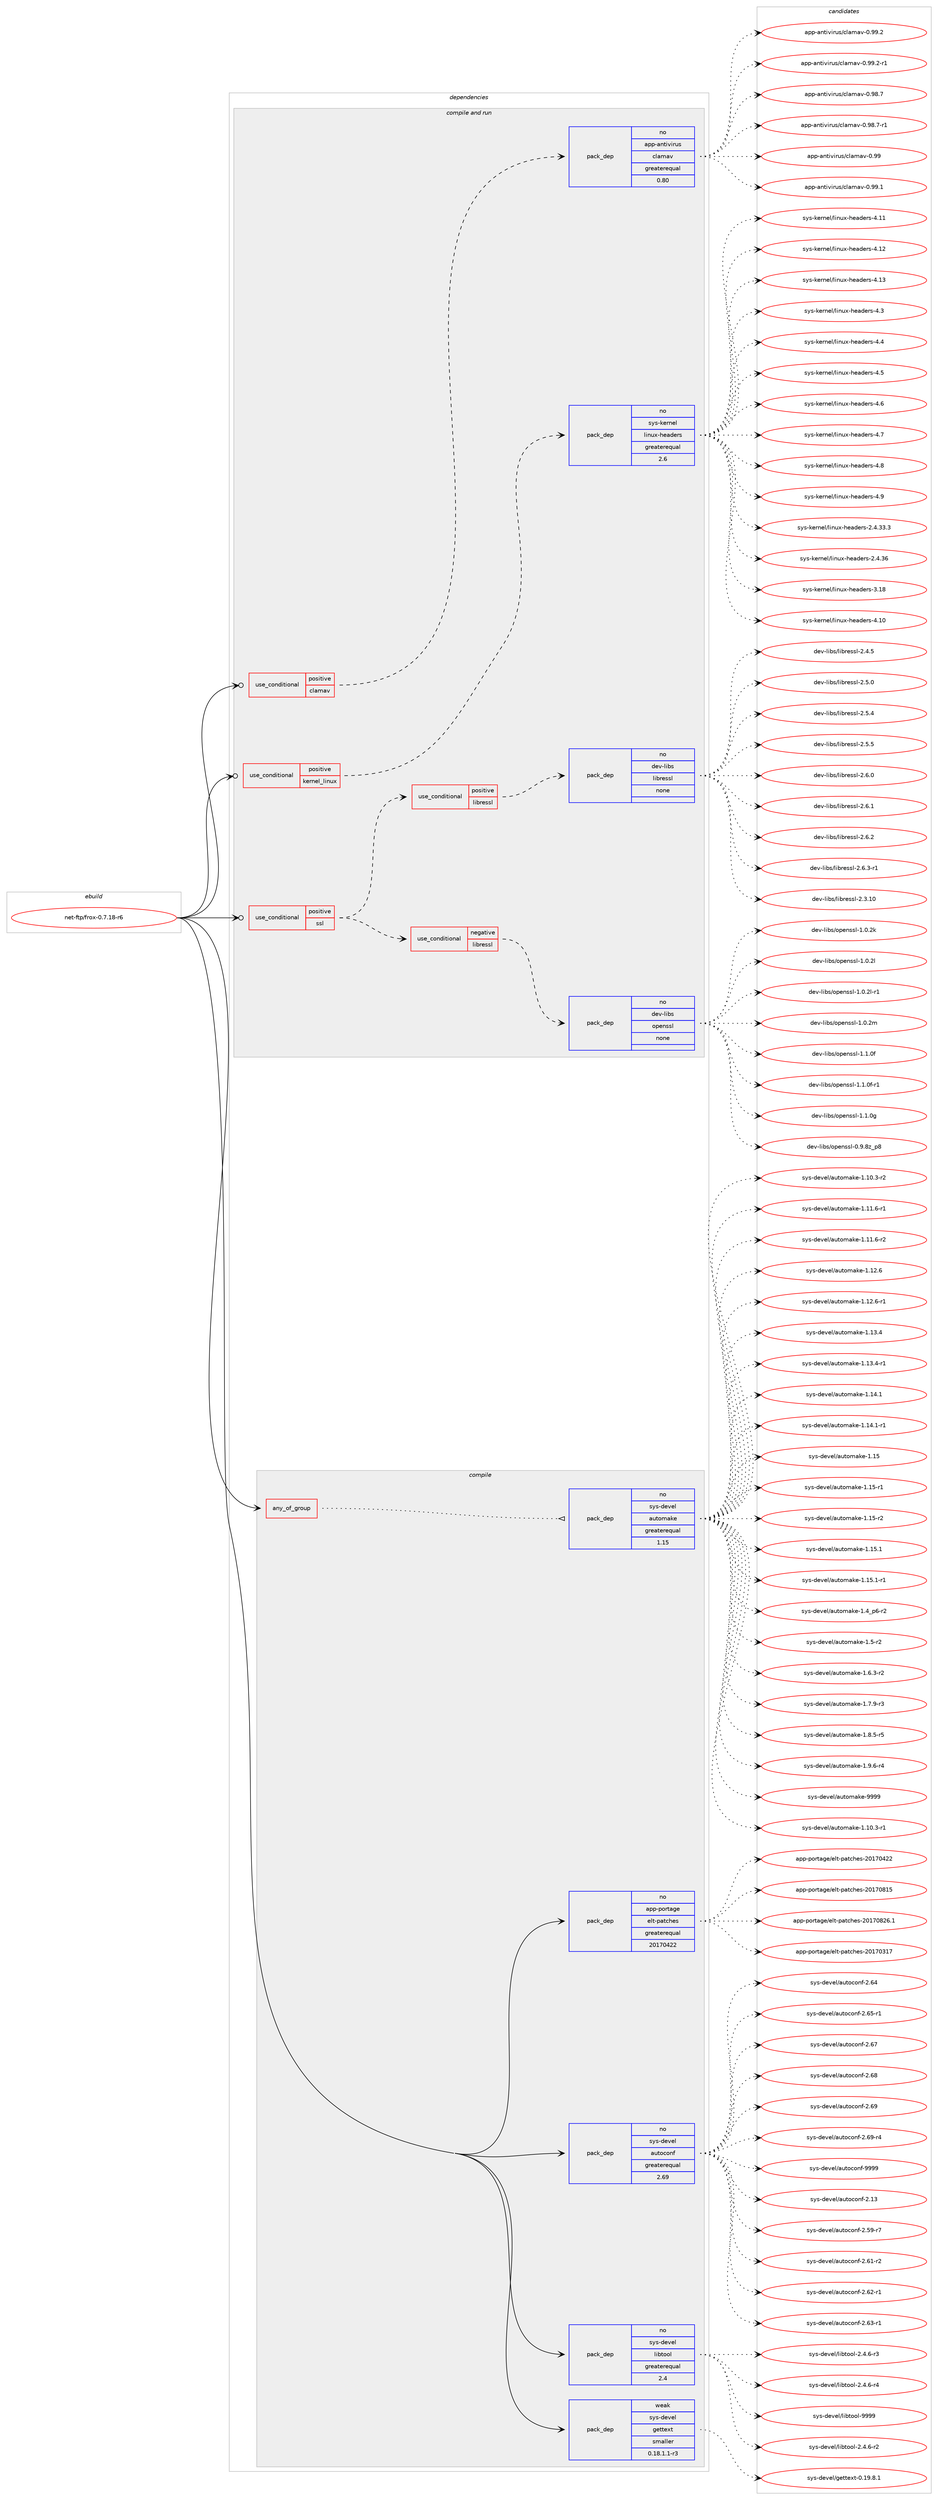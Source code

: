 digraph prolog {

# *************
# Graph options
# *************

newrank=true;
concentrate=true;
compound=true;
graph [rankdir=LR,fontname=Helvetica,fontsize=10,ranksep=1.5];#, ranksep=2.5, nodesep=0.2];
edge  [arrowhead=vee];
node  [fontname=Helvetica,fontsize=10];

# **********
# The ebuild
# **********

subgraph cluster_leftcol {
color=gray;
rank=same;
label=<<i>ebuild</i>>;
id [label="net-ftp/frox-0.7.18-r6", color=red, width=4, href="../net-ftp/frox-0.7.18-r6.svg"];
}

# ****************
# The dependencies
# ****************

subgraph cluster_midcol {
color=gray;
label=<<i>dependencies</i>>;
subgraph cluster_compile {
fillcolor="#eeeeee";
style=filled;
label=<<i>compile</i>>;
subgraph any6623 {
dependency410931 [label=<<TABLE BORDER="0" CELLBORDER="1" CELLSPACING="0" CELLPADDING="4"><TR><TD CELLPADDING="10">any_of_group</TD></TR></TABLE>>, shape=none, color=red];subgraph pack302474 {
dependency410932 [label=<<TABLE BORDER="0" CELLBORDER="1" CELLSPACING="0" CELLPADDING="4" WIDTH="220"><TR><TD ROWSPAN="6" CELLPADDING="30">pack_dep</TD></TR><TR><TD WIDTH="110">no</TD></TR><TR><TD>sys-devel</TD></TR><TR><TD>automake</TD></TR><TR><TD>greaterequal</TD></TR><TR><TD>1.15</TD></TR></TABLE>>, shape=none, color=blue];
}
dependency410931:e -> dependency410932:w [weight=20,style="dotted",arrowhead="oinv"];
}
id:e -> dependency410931:w [weight=20,style="solid",arrowhead="vee"];
subgraph pack302475 {
dependency410933 [label=<<TABLE BORDER="0" CELLBORDER="1" CELLSPACING="0" CELLPADDING="4" WIDTH="220"><TR><TD ROWSPAN="6" CELLPADDING="30">pack_dep</TD></TR><TR><TD WIDTH="110">no</TD></TR><TR><TD>app-portage</TD></TR><TR><TD>elt-patches</TD></TR><TR><TD>greaterequal</TD></TR><TR><TD>20170422</TD></TR></TABLE>>, shape=none, color=blue];
}
id:e -> dependency410933:w [weight=20,style="solid",arrowhead="vee"];
subgraph pack302476 {
dependency410934 [label=<<TABLE BORDER="0" CELLBORDER="1" CELLSPACING="0" CELLPADDING="4" WIDTH="220"><TR><TD ROWSPAN="6" CELLPADDING="30">pack_dep</TD></TR><TR><TD WIDTH="110">no</TD></TR><TR><TD>sys-devel</TD></TR><TR><TD>autoconf</TD></TR><TR><TD>greaterequal</TD></TR><TR><TD>2.69</TD></TR></TABLE>>, shape=none, color=blue];
}
id:e -> dependency410934:w [weight=20,style="solid",arrowhead="vee"];
subgraph pack302477 {
dependency410935 [label=<<TABLE BORDER="0" CELLBORDER="1" CELLSPACING="0" CELLPADDING="4" WIDTH="220"><TR><TD ROWSPAN="6" CELLPADDING="30">pack_dep</TD></TR><TR><TD WIDTH="110">no</TD></TR><TR><TD>sys-devel</TD></TR><TR><TD>libtool</TD></TR><TR><TD>greaterequal</TD></TR><TR><TD>2.4</TD></TR></TABLE>>, shape=none, color=blue];
}
id:e -> dependency410935:w [weight=20,style="solid",arrowhead="vee"];
subgraph pack302478 {
dependency410936 [label=<<TABLE BORDER="0" CELLBORDER="1" CELLSPACING="0" CELLPADDING="4" WIDTH="220"><TR><TD ROWSPAN="6" CELLPADDING="30">pack_dep</TD></TR><TR><TD WIDTH="110">weak</TD></TR><TR><TD>sys-devel</TD></TR><TR><TD>gettext</TD></TR><TR><TD>smaller</TD></TR><TR><TD>0.18.1.1-r3</TD></TR></TABLE>>, shape=none, color=blue];
}
id:e -> dependency410936:w [weight=20,style="solid",arrowhead="vee"];
}
subgraph cluster_compileandrun {
fillcolor="#eeeeee";
style=filled;
label=<<i>compile and run</i>>;
subgraph cond101646 {
dependency410937 [label=<<TABLE BORDER="0" CELLBORDER="1" CELLSPACING="0" CELLPADDING="4"><TR><TD ROWSPAN="3" CELLPADDING="10">use_conditional</TD></TR><TR><TD>positive</TD></TR><TR><TD>clamav</TD></TR></TABLE>>, shape=none, color=red];
subgraph pack302479 {
dependency410938 [label=<<TABLE BORDER="0" CELLBORDER="1" CELLSPACING="0" CELLPADDING="4" WIDTH="220"><TR><TD ROWSPAN="6" CELLPADDING="30">pack_dep</TD></TR><TR><TD WIDTH="110">no</TD></TR><TR><TD>app-antivirus</TD></TR><TR><TD>clamav</TD></TR><TR><TD>greaterequal</TD></TR><TR><TD>0.80</TD></TR></TABLE>>, shape=none, color=blue];
}
dependency410937:e -> dependency410938:w [weight=20,style="dashed",arrowhead="vee"];
}
id:e -> dependency410937:w [weight=20,style="solid",arrowhead="odotvee"];
subgraph cond101647 {
dependency410939 [label=<<TABLE BORDER="0" CELLBORDER="1" CELLSPACING="0" CELLPADDING="4"><TR><TD ROWSPAN="3" CELLPADDING="10">use_conditional</TD></TR><TR><TD>positive</TD></TR><TR><TD>kernel_linux</TD></TR></TABLE>>, shape=none, color=red];
subgraph pack302480 {
dependency410940 [label=<<TABLE BORDER="0" CELLBORDER="1" CELLSPACING="0" CELLPADDING="4" WIDTH="220"><TR><TD ROWSPAN="6" CELLPADDING="30">pack_dep</TD></TR><TR><TD WIDTH="110">no</TD></TR><TR><TD>sys-kernel</TD></TR><TR><TD>linux-headers</TD></TR><TR><TD>greaterequal</TD></TR><TR><TD>2.6</TD></TR></TABLE>>, shape=none, color=blue];
}
dependency410939:e -> dependency410940:w [weight=20,style="dashed",arrowhead="vee"];
}
id:e -> dependency410939:w [weight=20,style="solid",arrowhead="odotvee"];
subgraph cond101648 {
dependency410941 [label=<<TABLE BORDER="0" CELLBORDER="1" CELLSPACING="0" CELLPADDING="4"><TR><TD ROWSPAN="3" CELLPADDING="10">use_conditional</TD></TR><TR><TD>positive</TD></TR><TR><TD>ssl</TD></TR></TABLE>>, shape=none, color=red];
subgraph cond101649 {
dependency410942 [label=<<TABLE BORDER="0" CELLBORDER="1" CELLSPACING="0" CELLPADDING="4"><TR><TD ROWSPAN="3" CELLPADDING="10">use_conditional</TD></TR><TR><TD>negative</TD></TR><TR><TD>libressl</TD></TR></TABLE>>, shape=none, color=red];
subgraph pack302481 {
dependency410943 [label=<<TABLE BORDER="0" CELLBORDER="1" CELLSPACING="0" CELLPADDING="4" WIDTH="220"><TR><TD ROWSPAN="6" CELLPADDING="30">pack_dep</TD></TR><TR><TD WIDTH="110">no</TD></TR><TR><TD>dev-libs</TD></TR><TR><TD>openssl</TD></TR><TR><TD>none</TD></TR><TR><TD></TD></TR></TABLE>>, shape=none, color=blue];
}
dependency410942:e -> dependency410943:w [weight=20,style="dashed",arrowhead="vee"];
}
dependency410941:e -> dependency410942:w [weight=20,style="dashed",arrowhead="vee"];
subgraph cond101650 {
dependency410944 [label=<<TABLE BORDER="0" CELLBORDER="1" CELLSPACING="0" CELLPADDING="4"><TR><TD ROWSPAN="3" CELLPADDING="10">use_conditional</TD></TR><TR><TD>positive</TD></TR><TR><TD>libressl</TD></TR></TABLE>>, shape=none, color=red];
subgraph pack302482 {
dependency410945 [label=<<TABLE BORDER="0" CELLBORDER="1" CELLSPACING="0" CELLPADDING="4" WIDTH="220"><TR><TD ROWSPAN="6" CELLPADDING="30">pack_dep</TD></TR><TR><TD WIDTH="110">no</TD></TR><TR><TD>dev-libs</TD></TR><TR><TD>libressl</TD></TR><TR><TD>none</TD></TR><TR><TD></TD></TR></TABLE>>, shape=none, color=blue];
}
dependency410944:e -> dependency410945:w [weight=20,style="dashed",arrowhead="vee"];
}
dependency410941:e -> dependency410944:w [weight=20,style="dashed",arrowhead="vee"];
}
id:e -> dependency410941:w [weight=20,style="solid",arrowhead="odotvee"];
}
subgraph cluster_run {
fillcolor="#eeeeee";
style=filled;
label=<<i>run</i>>;
}
}

# **************
# The candidates
# **************

subgraph cluster_choices {
rank=same;
color=gray;
label=<<i>candidates</i>>;

subgraph choice302474 {
color=black;
nodesep=1;
choice11512111545100101118101108479711711611110997107101454946494846514511449 [label="sys-devel/automake-1.10.3-r1", color=red, width=4,href="../sys-devel/automake-1.10.3-r1.svg"];
choice11512111545100101118101108479711711611110997107101454946494846514511450 [label="sys-devel/automake-1.10.3-r2", color=red, width=4,href="../sys-devel/automake-1.10.3-r2.svg"];
choice11512111545100101118101108479711711611110997107101454946494946544511449 [label="sys-devel/automake-1.11.6-r1", color=red, width=4,href="../sys-devel/automake-1.11.6-r1.svg"];
choice11512111545100101118101108479711711611110997107101454946494946544511450 [label="sys-devel/automake-1.11.6-r2", color=red, width=4,href="../sys-devel/automake-1.11.6-r2.svg"];
choice1151211154510010111810110847971171161111099710710145494649504654 [label="sys-devel/automake-1.12.6", color=red, width=4,href="../sys-devel/automake-1.12.6.svg"];
choice11512111545100101118101108479711711611110997107101454946495046544511449 [label="sys-devel/automake-1.12.6-r1", color=red, width=4,href="../sys-devel/automake-1.12.6-r1.svg"];
choice1151211154510010111810110847971171161111099710710145494649514652 [label="sys-devel/automake-1.13.4", color=red, width=4,href="../sys-devel/automake-1.13.4.svg"];
choice11512111545100101118101108479711711611110997107101454946495146524511449 [label="sys-devel/automake-1.13.4-r1", color=red, width=4,href="../sys-devel/automake-1.13.4-r1.svg"];
choice1151211154510010111810110847971171161111099710710145494649524649 [label="sys-devel/automake-1.14.1", color=red, width=4,href="../sys-devel/automake-1.14.1.svg"];
choice11512111545100101118101108479711711611110997107101454946495246494511449 [label="sys-devel/automake-1.14.1-r1", color=red, width=4,href="../sys-devel/automake-1.14.1-r1.svg"];
choice115121115451001011181011084797117116111109971071014549464953 [label="sys-devel/automake-1.15", color=red, width=4,href="../sys-devel/automake-1.15.svg"];
choice1151211154510010111810110847971171161111099710710145494649534511449 [label="sys-devel/automake-1.15-r1", color=red, width=4,href="../sys-devel/automake-1.15-r1.svg"];
choice1151211154510010111810110847971171161111099710710145494649534511450 [label="sys-devel/automake-1.15-r2", color=red, width=4,href="../sys-devel/automake-1.15-r2.svg"];
choice1151211154510010111810110847971171161111099710710145494649534649 [label="sys-devel/automake-1.15.1", color=red, width=4,href="../sys-devel/automake-1.15.1.svg"];
choice11512111545100101118101108479711711611110997107101454946495346494511449 [label="sys-devel/automake-1.15.1-r1", color=red, width=4,href="../sys-devel/automake-1.15.1-r1.svg"];
choice115121115451001011181011084797117116111109971071014549465295112544511450 [label="sys-devel/automake-1.4_p6-r2", color=red, width=4,href="../sys-devel/automake-1.4_p6-r2.svg"];
choice11512111545100101118101108479711711611110997107101454946534511450 [label="sys-devel/automake-1.5-r2", color=red, width=4,href="../sys-devel/automake-1.5-r2.svg"];
choice115121115451001011181011084797117116111109971071014549465446514511450 [label="sys-devel/automake-1.6.3-r2", color=red, width=4,href="../sys-devel/automake-1.6.3-r2.svg"];
choice115121115451001011181011084797117116111109971071014549465546574511451 [label="sys-devel/automake-1.7.9-r3", color=red, width=4,href="../sys-devel/automake-1.7.9-r3.svg"];
choice115121115451001011181011084797117116111109971071014549465646534511453 [label="sys-devel/automake-1.8.5-r5", color=red, width=4,href="../sys-devel/automake-1.8.5-r5.svg"];
choice115121115451001011181011084797117116111109971071014549465746544511452 [label="sys-devel/automake-1.9.6-r4", color=red, width=4,href="../sys-devel/automake-1.9.6-r4.svg"];
choice115121115451001011181011084797117116111109971071014557575757 [label="sys-devel/automake-9999", color=red, width=4,href="../sys-devel/automake-9999.svg"];
dependency410932:e -> choice11512111545100101118101108479711711611110997107101454946494846514511449:w [style=dotted,weight="100"];
dependency410932:e -> choice11512111545100101118101108479711711611110997107101454946494846514511450:w [style=dotted,weight="100"];
dependency410932:e -> choice11512111545100101118101108479711711611110997107101454946494946544511449:w [style=dotted,weight="100"];
dependency410932:e -> choice11512111545100101118101108479711711611110997107101454946494946544511450:w [style=dotted,weight="100"];
dependency410932:e -> choice1151211154510010111810110847971171161111099710710145494649504654:w [style=dotted,weight="100"];
dependency410932:e -> choice11512111545100101118101108479711711611110997107101454946495046544511449:w [style=dotted,weight="100"];
dependency410932:e -> choice1151211154510010111810110847971171161111099710710145494649514652:w [style=dotted,weight="100"];
dependency410932:e -> choice11512111545100101118101108479711711611110997107101454946495146524511449:w [style=dotted,weight="100"];
dependency410932:e -> choice1151211154510010111810110847971171161111099710710145494649524649:w [style=dotted,weight="100"];
dependency410932:e -> choice11512111545100101118101108479711711611110997107101454946495246494511449:w [style=dotted,weight="100"];
dependency410932:e -> choice115121115451001011181011084797117116111109971071014549464953:w [style=dotted,weight="100"];
dependency410932:e -> choice1151211154510010111810110847971171161111099710710145494649534511449:w [style=dotted,weight="100"];
dependency410932:e -> choice1151211154510010111810110847971171161111099710710145494649534511450:w [style=dotted,weight="100"];
dependency410932:e -> choice1151211154510010111810110847971171161111099710710145494649534649:w [style=dotted,weight="100"];
dependency410932:e -> choice11512111545100101118101108479711711611110997107101454946495346494511449:w [style=dotted,weight="100"];
dependency410932:e -> choice115121115451001011181011084797117116111109971071014549465295112544511450:w [style=dotted,weight="100"];
dependency410932:e -> choice11512111545100101118101108479711711611110997107101454946534511450:w [style=dotted,weight="100"];
dependency410932:e -> choice115121115451001011181011084797117116111109971071014549465446514511450:w [style=dotted,weight="100"];
dependency410932:e -> choice115121115451001011181011084797117116111109971071014549465546574511451:w [style=dotted,weight="100"];
dependency410932:e -> choice115121115451001011181011084797117116111109971071014549465646534511453:w [style=dotted,weight="100"];
dependency410932:e -> choice115121115451001011181011084797117116111109971071014549465746544511452:w [style=dotted,weight="100"];
dependency410932:e -> choice115121115451001011181011084797117116111109971071014557575757:w [style=dotted,weight="100"];
}
subgraph choice302475 {
color=black;
nodesep=1;
choice97112112451121111141169710310147101108116451129711699104101115455048495548514955 [label="app-portage/elt-patches-20170317", color=red, width=4,href="../app-portage/elt-patches-20170317.svg"];
choice97112112451121111141169710310147101108116451129711699104101115455048495548525050 [label="app-portage/elt-patches-20170422", color=red, width=4,href="../app-portage/elt-patches-20170422.svg"];
choice97112112451121111141169710310147101108116451129711699104101115455048495548564953 [label="app-portage/elt-patches-20170815", color=red, width=4,href="../app-portage/elt-patches-20170815.svg"];
choice971121124511211111411697103101471011081164511297116991041011154550484955485650544649 [label="app-portage/elt-patches-20170826.1", color=red, width=4,href="../app-portage/elt-patches-20170826.1.svg"];
dependency410933:e -> choice97112112451121111141169710310147101108116451129711699104101115455048495548514955:w [style=dotted,weight="100"];
dependency410933:e -> choice97112112451121111141169710310147101108116451129711699104101115455048495548525050:w [style=dotted,weight="100"];
dependency410933:e -> choice97112112451121111141169710310147101108116451129711699104101115455048495548564953:w [style=dotted,weight="100"];
dependency410933:e -> choice971121124511211111411697103101471011081164511297116991041011154550484955485650544649:w [style=dotted,weight="100"];
}
subgraph choice302476 {
color=black;
nodesep=1;
choice115121115451001011181011084797117116111991111101024550464951 [label="sys-devel/autoconf-2.13", color=red, width=4,href="../sys-devel/autoconf-2.13.svg"];
choice1151211154510010111810110847971171161119911111010245504653574511455 [label="sys-devel/autoconf-2.59-r7", color=red, width=4,href="../sys-devel/autoconf-2.59-r7.svg"];
choice1151211154510010111810110847971171161119911111010245504654494511450 [label="sys-devel/autoconf-2.61-r2", color=red, width=4,href="../sys-devel/autoconf-2.61-r2.svg"];
choice1151211154510010111810110847971171161119911111010245504654504511449 [label="sys-devel/autoconf-2.62-r1", color=red, width=4,href="../sys-devel/autoconf-2.62-r1.svg"];
choice1151211154510010111810110847971171161119911111010245504654514511449 [label="sys-devel/autoconf-2.63-r1", color=red, width=4,href="../sys-devel/autoconf-2.63-r1.svg"];
choice115121115451001011181011084797117116111991111101024550465452 [label="sys-devel/autoconf-2.64", color=red, width=4,href="../sys-devel/autoconf-2.64.svg"];
choice1151211154510010111810110847971171161119911111010245504654534511449 [label="sys-devel/autoconf-2.65-r1", color=red, width=4,href="../sys-devel/autoconf-2.65-r1.svg"];
choice115121115451001011181011084797117116111991111101024550465455 [label="sys-devel/autoconf-2.67", color=red, width=4,href="../sys-devel/autoconf-2.67.svg"];
choice115121115451001011181011084797117116111991111101024550465456 [label="sys-devel/autoconf-2.68", color=red, width=4,href="../sys-devel/autoconf-2.68.svg"];
choice115121115451001011181011084797117116111991111101024550465457 [label="sys-devel/autoconf-2.69", color=red, width=4,href="../sys-devel/autoconf-2.69.svg"];
choice1151211154510010111810110847971171161119911111010245504654574511452 [label="sys-devel/autoconf-2.69-r4", color=red, width=4,href="../sys-devel/autoconf-2.69-r4.svg"];
choice115121115451001011181011084797117116111991111101024557575757 [label="sys-devel/autoconf-9999", color=red, width=4,href="../sys-devel/autoconf-9999.svg"];
dependency410934:e -> choice115121115451001011181011084797117116111991111101024550464951:w [style=dotted,weight="100"];
dependency410934:e -> choice1151211154510010111810110847971171161119911111010245504653574511455:w [style=dotted,weight="100"];
dependency410934:e -> choice1151211154510010111810110847971171161119911111010245504654494511450:w [style=dotted,weight="100"];
dependency410934:e -> choice1151211154510010111810110847971171161119911111010245504654504511449:w [style=dotted,weight="100"];
dependency410934:e -> choice1151211154510010111810110847971171161119911111010245504654514511449:w [style=dotted,weight="100"];
dependency410934:e -> choice115121115451001011181011084797117116111991111101024550465452:w [style=dotted,weight="100"];
dependency410934:e -> choice1151211154510010111810110847971171161119911111010245504654534511449:w [style=dotted,weight="100"];
dependency410934:e -> choice115121115451001011181011084797117116111991111101024550465455:w [style=dotted,weight="100"];
dependency410934:e -> choice115121115451001011181011084797117116111991111101024550465456:w [style=dotted,weight="100"];
dependency410934:e -> choice115121115451001011181011084797117116111991111101024550465457:w [style=dotted,weight="100"];
dependency410934:e -> choice1151211154510010111810110847971171161119911111010245504654574511452:w [style=dotted,weight="100"];
dependency410934:e -> choice115121115451001011181011084797117116111991111101024557575757:w [style=dotted,weight="100"];
}
subgraph choice302477 {
color=black;
nodesep=1;
choice1151211154510010111810110847108105981161111111084550465246544511450 [label="sys-devel/libtool-2.4.6-r2", color=red, width=4,href="../sys-devel/libtool-2.4.6-r2.svg"];
choice1151211154510010111810110847108105981161111111084550465246544511451 [label="sys-devel/libtool-2.4.6-r3", color=red, width=4,href="../sys-devel/libtool-2.4.6-r3.svg"];
choice1151211154510010111810110847108105981161111111084550465246544511452 [label="sys-devel/libtool-2.4.6-r4", color=red, width=4,href="../sys-devel/libtool-2.4.6-r4.svg"];
choice1151211154510010111810110847108105981161111111084557575757 [label="sys-devel/libtool-9999", color=red, width=4,href="../sys-devel/libtool-9999.svg"];
dependency410935:e -> choice1151211154510010111810110847108105981161111111084550465246544511450:w [style=dotted,weight="100"];
dependency410935:e -> choice1151211154510010111810110847108105981161111111084550465246544511451:w [style=dotted,weight="100"];
dependency410935:e -> choice1151211154510010111810110847108105981161111111084550465246544511452:w [style=dotted,weight="100"];
dependency410935:e -> choice1151211154510010111810110847108105981161111111084557575757:w [style=dotted,weight="100"];
}
subgraph choice302478 {
color=black;
nodesep=1;
choice1151211154510010111810110847103101116116101120116454846495746564649 [label="sys-devel/gettext-0.19.8.1", color=red, width=4,href="../sys-devel/gettext-0.19.8.1.svg"];
dependency410936:e -> choice1151211154510010111810110847103101116116101120116454846495746564649:w [style=dotted,weight="100"];
}
subgraph choice302479 {
color=black;
nodesep=1;
choice9711211245971101161051181051141171154799108971099711845484657564655 [label="app-antivirus/clamav-0.98.7", color=red, width=4,href="../app-antivirus/clamav-0.98.7.svg"];
choice97112112459711011610511810511411711547991089710997118454846575646554511449 [label="app-antivirus/clamav-0.98.7-r1", color=red, width=4,href="../app-antivirus/clamav-0.98.7-r1.svg"];
choice971121124597110116105118105114117115479910897109971184548465757 [label="app-antivirus/clamav-0.99", color=red, width=4,href="../app-antivirus/clamav-0.99.svg"];
choice9711211245971101161051181051141171154799108971099711845484657574649 [label="app-antivirus/clamav-0.99.1", color=red, width=4,href="../app-antivirus/clamav-0.99.1.svg"];
choice9711211245971101161051181051141171154799108971099711845484657574650 [label="app-antivirus/clamav-0.99.2", color=red, width=4,href="../app-antivirus/clamav-0.99.2.svg"];
choice97112112459711011610511810511411711547991089710997118454846575746504511449 [label="app-antivirus/clamav-0.99.2-r1", color=red, width=4,href="../app-antivirus/clamav-0.99.2-r1.svg"];
dependency410938:e -> choice9711211245971101161051181051141171154799108971099711845484657564655:w [style=dotted,weight="100"];
dependency410938:e -> choice97112112459711011610511810511411711547991089710997118454846575646554511449:w [style=dotted,weight="100"];
dependency410938:e -> choice971121124597110116105118105114117115479910897109971184548465757:w [style=dotted,weight="100"];
dependency410938:e -> choice9711211245971101161051181051141171154799108971099711845484657574649:w [style=dotted,weight="100"];
dependency410938:e -> choice9711211245971101161051181051141171154799108971099711845484657574650:w [style=dotted,weight="100"];
dependency410938:e -> choice97112112459711011610511810511411711547991089710997118454846575746504511449:w [style=dotted,weight="100"];
}
subgraph choice302480 {
color=black;
nodesep=1;
choice11512111545107101114110101108471081051101171204510410197100101114115455046524651514651 [label="sys-kernel/linux-headers-2.4.33.3", color=red, width=4,href="../sys-kernel/linux-headers-2.4.33.3.svg"];
choice1151211154510710111411010110847108105110117120451041019710010111411545504652465154 [label="sys-kernel/linux-headers-2.4.36", color=red, width=4,href="../sys-kernel/linux-headers-2.4.36.svg"];
choice115121115451071011141101011084710810511011712045104101971001011141154551464956 [label="sys-kernel/linux-headers-3.18", color=red, width=4,href="../sys-kernel/linux-headers-3.18.svg"];
choice115121115451071011141101011084710810511011712045104101971001011141154552464948 [label="sys-kernel/linux-headers-4.10", color=red, width=4,href="../sys-kernel/linux-headers-4.10.svg"];
choice115121115451071011141101011084710810511011712045104101971001011141154552464949 [label="sys-kernel/linux-headers-4.11", color=red, width=4,href="../sys-kernel/linux-headers-4.11.svg"];
choice115121115451071011141101011084710810511011712045104101971001011141154552464950 [label="sys-kernel/linux-headers-4.12", color=red, width=4,href="../sys-kernel/linux-headers-4.12.svg"];
choice115121115451071011141101011084710810511011712045104101971001011141154552464951 [label="sys-kernel/linux-headers-4.13", color=red, width=4,href="../sys-kernel/linux-headers-4.13.svg"];
choice1151211154510710111411010110847108105110117120451041019710010111411545524651 [label="sys-kernel/linux-headers-4.3", color=red, width=4,href="../sys-kernel/linux-headers-4.3.svg"];
choice1151211154510710111411010110847108105110117120451041019710010111411545524652 [label="sys-kernel/linux-headers-4.4", color=red, width=4,href="../sys-kernel/linux-headers-4.4.svg"];
choice1151211154510710111411010110847108105110117120451041019710010111411545524653 [label="sys-kernel/linux-headers-4.5", color=red, width=4,href="../sys-kernel/linux-headers-4.5.svg"];
choice1151211154510710111411010110847108105110117120451041019710010111411545524654 [label="sys-kernel/linux-headers-4.6", color=red, width=4,href="../sys-kernel/linux-headers-4.6.svg"];
choice1151211154510710111411010110847108105110117120451041019710010111411545524655 [label="sys-kernel/linux-headers-4.7", color=red, width=4,href="../sys-kernel/linux-headers-4.7.svg"];
choice1151211154510710111411010110847108105110117120451041019710010111411545524656 [label="sys-kernel/linux-headers-4.8", color=red, width=4,href="../sys-kernel/linux-headers-4.8.svg"];
choice1151211154510710111411010110847108105110117120451041019710010111411545524657 [label="sys-kernel/linux-headers-4.9", color=red, width=4,href="../sys-kernel/linux-headers-4.9.svg"];
dependency410940:e -> choice11512111545107101114110101108471081051101171204510410197100101114115455046524651514651:w [style=dotted,weight="100"];
dependency410940:e -> choice1151211154510710111411010110847108105110117120451041019710010111411545504652465154:w [style=dotted,weight="100"];
dependency410940:e -> choice115121115451071011141101011084710810511011712045104101971001011141154551464956:w [style=dotted,weight="100"];
dependency410940:e -> choice115121115451071011141101011084710810511011712045104101971001011141154552464948:w [style=dotted,weight="100"];
dependency410940:e -> choice115121115451071011141101011084710810511011712045104101971001011141154552464949:w [style=dotted,weight="100"];
dependency410940:e -> choice115121115451071011141101011084710810511011712045104101971001011141154552464950:w [style=dotted,weight="100"];
dependency410940:e -> choice115121115451071011141101011084710810511011712045104101971001011141154552464951:w [style=dotted,weight="100"];
dependency410940:e -> choice1151211154510710111411010110847108105110117120451041019710010111411545524651:w [style=dotted,weight="100"];
dependency410940:e -> choice1151211154510710111411010110847108105110117120451041019710010111411545524652:w [style=dotted,weight="100"];
dependency410940:e -> choice1151211154510710111411010110847108105110117120451041019710010111411545524653:w [style=dotted,weight="100"];
dependency410940:e -> choice1151211154510710111411010110847108105110117120451041019710010111411545524654:w [style=dotted,weight="100"];
dependency410940:e -> choice1151211154510710111411010110847108105110117120451041019710010111411545524655:w [style=dotted,weight="100"];
dependency410940:e -> choice1151211154510710111411010110847108105110117120451041019710010111411545524656:w [style=dotted,weight="100"];
dependency410940:e -> choice1151211154510710111411010110847108105110117120451041019710010111411545524657:w [style=dotted,weight="100"];
}
subgraph choice302481 {
color=black;
nodesep=1;
choice1001011184510810598115471111121011101151151084548465746561229511256 [label="dev-libs/openssl-0.9.8z_p8", color=red, width=4,href="../dev-libs/openssl-0.9.8z_p8.svg"];
choice100101118451081059811547111112101110115115108454946484650107 [label="dev-libs/openssl-1.0.2k", color=red, width=4,href="../dev-libs/openssl-1.0.2k.svg"];
choice100101118451081059811547111112101110115115108454946484650108 [label="dev-libs/openssl-1.0.2l", color=red, width=4,href="../dev-libs/openssl-1.0.2l.svg"];
choice1001011184510810598115471111121011101151151084549464846501084511449 [label="dev-libs/openssl-1.0.2l-r1", color=red, width=4,href="../dev-libs/openssl-1.0.2l-r1.svg"];
choice100101118451081059811547111112101110115115108454946484650109 [label="dev-libs/openssl-1.0.2m", color=red, width=4,href="../dev-libs/openssl-1.0.2m.svg"];
choice100101118451081059811547111112101110115115108454946494648102 [label="dev-libs/openssl-1.1.0f", color=red, width=4,href="../dev-libs/openssl-1.1.0f.svg"];
choice1001011184510810598115471111121011101151151084549464946481024511449 [label="dev-libs/openssl-1.1.0f-r1", color=red, width=4,href="../dev-libs/openssl-1.1.0f-r1.svg"];
choice100101118451081059811547111112101110115115108454946494648103 [label="dev-libs/openssl-1.1.0g", color=red, width=4,href="../dev-libs/openssl-1.1.0g.svg"];
dependency410943:e -> choice1001011184510810598115471111121011101151151084548465746561229511256:w [style=dotted,weight="100"];
dependency410943:e -> choice100101118451081059811547111112101110115115108454946484650107:w [style=dotted,weight="100"];
dependency410943:e -> choice100101118451081059811547111112101110115115108454946484650108:w [style=dotted,weight="100"];
dependency410943:e -> choice1001011184510810598115471111121011101151151084549464846501084511449:w [style=dotted,weight="100"];
dependency410943:e -> choice100101118451081059811547111112101110115115108454946484650109:w [style=dotted,weight="100"];
dependency410943:e -> choice100101118451081059811547111112101110115115108454946494648102:w [style=dotted,weight="100"];
dependency410943:e -> choice1001011184510810598115471111121011101151151084549464946481024511449:w [style=dotted,weight="100"];
dependency410943:e -> choice100101118451081059811547111112101110115115108454946494648103:w [style=dotted,weight="100"];
}
subgraph choice302482 {
color=black;
nodesep=1;
choice1001011184510810598115471081059811410111511510845504651464948 [label="dev-libs/libressl-2.3.10", color=red, width=4,href="../dev-libs/libressl-2.3.10.svg"];
choice10010111845108105981154710810598114101115115108455046524653 [label="dev-libs/libressl-2.4.5", color=red, width=4,href="../dev-libs/libressl-2.4.5.svg"];
choice10010111845108105981154710810598114101115115108455046534648 [label="dev-libs/libressl-2.5.0", color=red, width=4,href="../dev-libs/libressl-2.5.0.svg"];
choice10010111845108105981154710810598114101115115108455046534652 [label="dev-libs/libressl-2.5.4", color=red, width=4,href="../dev-libs/libressl-2.5.4.svg"];
choice10010111845108105981154710810598114101115115108455046534653 [label="dev-libs/libressl-2.5.5", color=red, width=4,href="../dev-libs/libressl-2.5.5.svg"];
choice10010111845108105981154710810598114101115115108455046544648 [label="dev-libs/libressl-2.6.0", color=red, width=4,href="../dev-libs/libressl-2.6.0.svg"];
choice10010111845108105981154710810598114101115115108455046544649 [label="dev-libs/libressl-2.6.1", color=red, width=4,href="../dev-libs/libressl-2.6.1.svg"];
choice10010111845108105981154710810598114101115115108455046544650 [label="dev-libs/libressl-2.6.2", color=red, width=4,href="../dev-libs/libressl-2.6.2.svg"];
choice100101118451081059811547108105981141011151151084550465446514511449 [label="dev-libs/libressl-2.6.3-r1", color=red, width=4,href="../dev-libs/libressl-2.6.3-r1.svg"];
dependency410945:e -> choice1001011184510810598115471081059811410111511510845504651464948:w [style=dotted,weight="100"];
dependency410945:e -> choice10010111845108105981154710810598114101115115108455046524653:w [style=dotted,weight="100"];
dependency410945:e -> choice10010111845108105981154710810598114101115115108455046534648:w [style=dotted,weight="100"];
dependency410945:e -> choice10010111845108105981154710810598114101115115108455046534652:w [style=dotted,weight="100"];
dependency410945:e -> choice10010111845108105981154710810598114101115115108455046534653:w [style=dotted,weight="100"];
dependency410945:e -> choice10010111845108105981154710810598114101115115108455046544648:w [style=dotted,weight="100"];
dependency410945:e -> choice10010111845108105981154710810598114101115115108455046544649:w [style=dotted,weight="100"];
dependency410945:e -> choice10010111845108105981154710810598114101115115108455046544650:w [style=dotted,weight="100"];
dependency410945:e -> choice100101118451081059811547108105981141011151151084550465446514511449:w [style=dotted,weight="100"];
}
}

}
